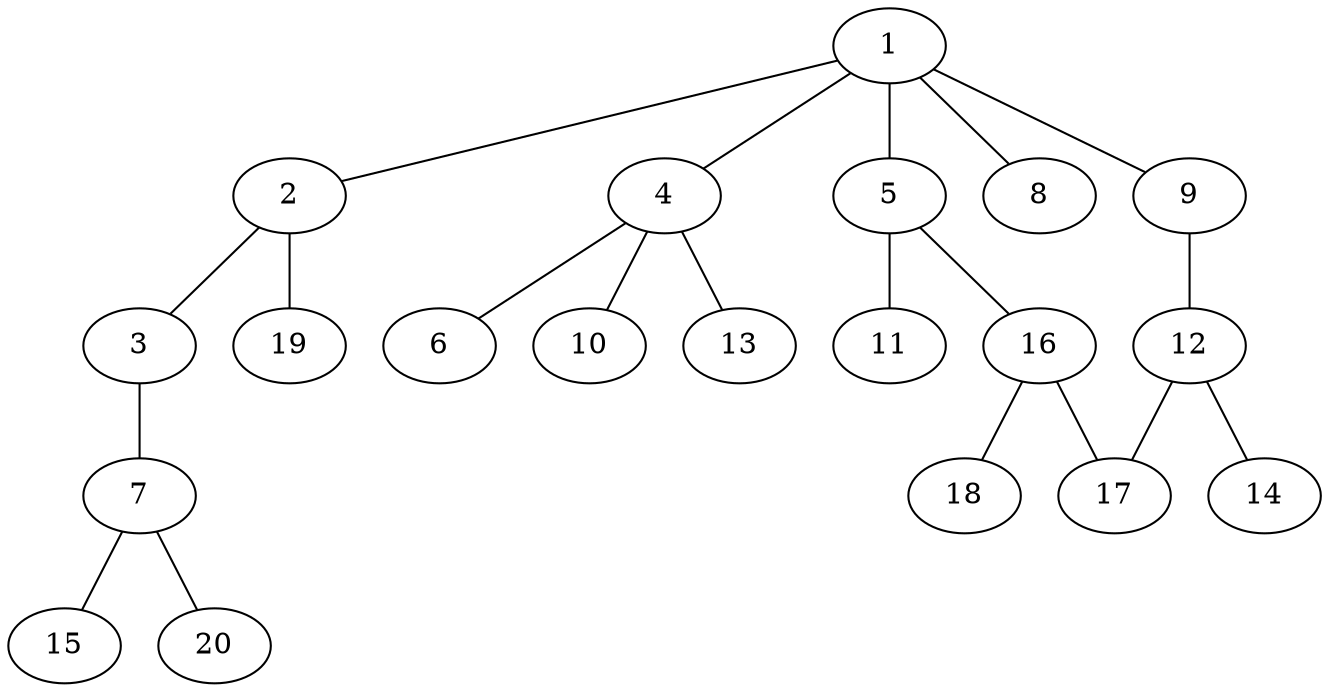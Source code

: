 graph graphname {1--2
1--4
1--5
1--8
1--9
2--3
2--19
3--7
4--6
4--10
4--13
5--11
5--16
7--15
7--20
9--12
12--14
12--17
16--17
16--18
}